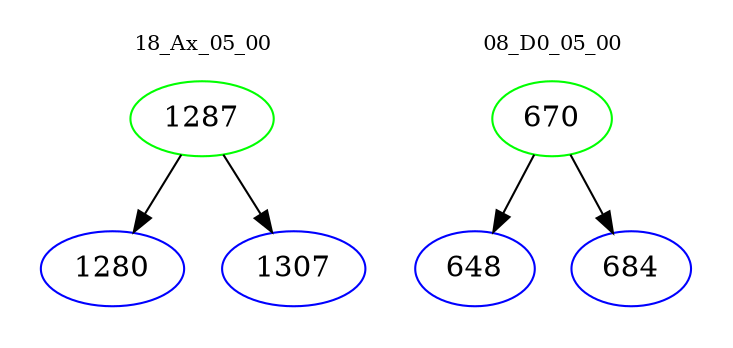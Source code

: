 digraph{
subgraph cluster_0 {
color = white
label = "18_Ax_05_00";
fontsize=10;
T0_1287 [label="1287", color="green"]
T0_1287 -> T0_1280 [color="black"]
T0_1280 [label="1280", color="blue"]
T0_1287 -> T0_1307 [color="black"]
T0_1307 [label="1307", color="blue"]
}
subgraph cluster_1 {
color = white
label = "08_D0_05_00";
fontsize=10;
T1_670 [label="670", color="green"]
T1_670 -> T1_648 [color="black"]
T1_648 [label="648", color="blue"]
T1_670 -> T1_684 [color="black"]
T1_684 [label="684", color="blue"]
}
}
